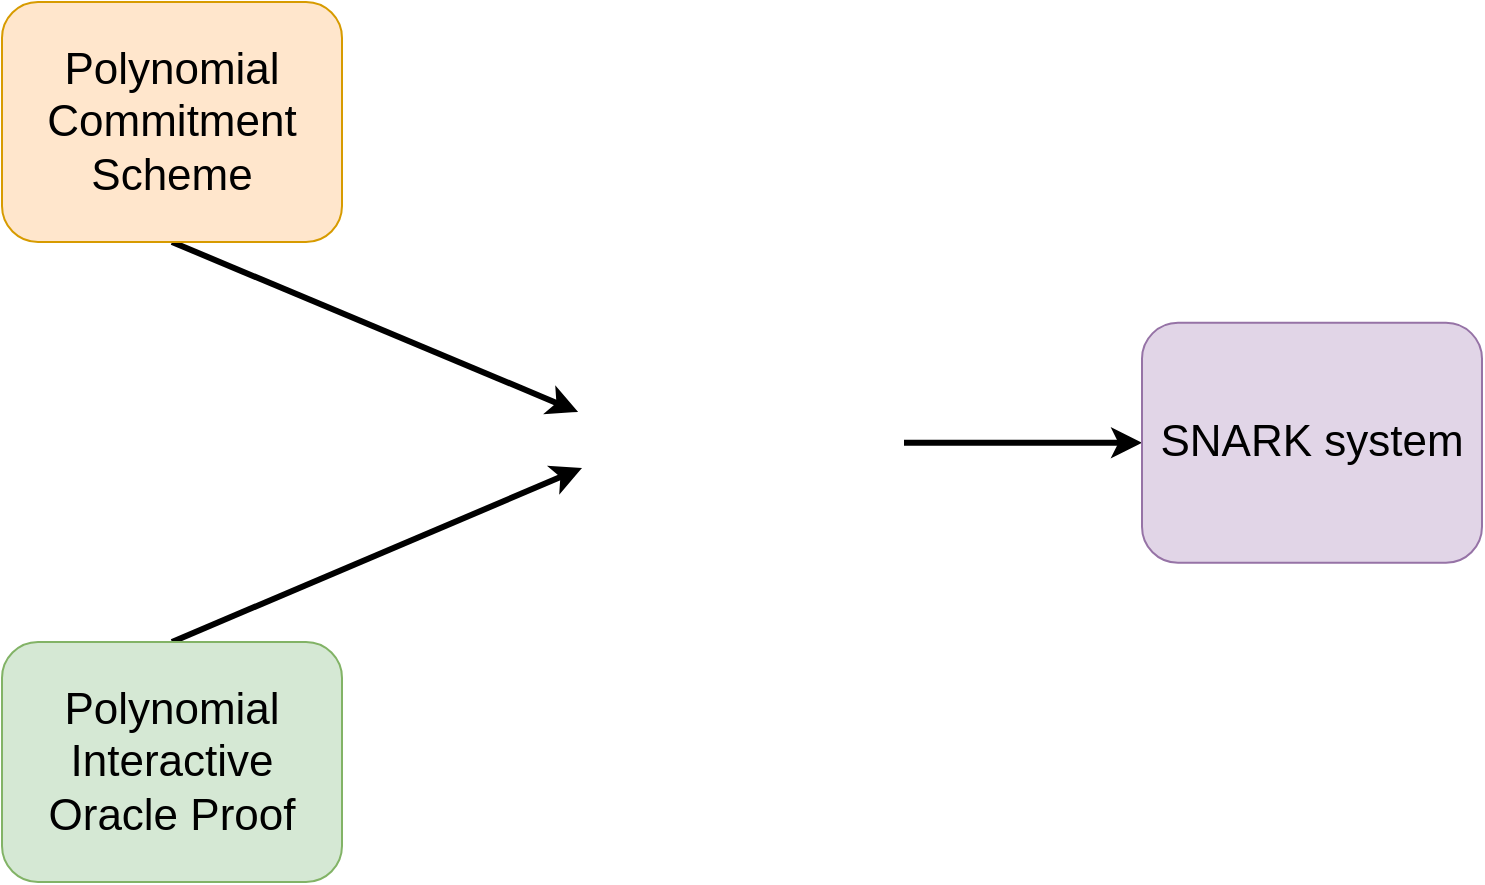 <mxfile version="21.7.2" type="github">
  <diagram name="Seite-1" id="EHfjCKFYKotIxhKRCvNh">
    <mxGraphModel dx="934" dy="607" grid="1" gridSize="10" guides="1" tooltips="1" connect="1" arrows="1" fold="1" page="1" pageScale="1" pageWidth="827" pageHeight="1169" math="0" shadow="0">
      <root>
        <mxCell id="0" />
        <mxCell id="1" parent="0" />
        <mxCell id="u-9XW5KBrujEZ_GnhQou-7" style="edgeStyle=orthogonalEdgeStyle;rounded=0;orthogonalLoop=1;jettySize=auto;html=1;strokeWidth=3;" edge="1" parent="1" source="u-9XW5KBrujEZ_GnhQou-1">
          <mxGeometry relative="1" as="geometry">
            <mxPoint x="600" y="760.42" as="targetPoint" />
          </mxGeometry>
        </mxCell>
        <mxCell id="u-9XW5KBrujEZ_GnhQou-1" value="" style="shape=image;verticalLabelPosition=bottom;labelBackgroundColor=default;verticalAlign=top;aspect=fixed;imageAspect=0;image=https://i.pinimg.com/originals/51/5b/12/515b12a27356ad88769bc4f4f617d2d3.png;" vertex="1" parent="1">
          <mxGeometry x="320" y="680" width="161" height="160.84" as="geometry" />
        </mxCell>
        <mxCell id="u-9XW5KBrujEZ_GnhQou-5" style="rounded=0;orthogonalLoop=1;jettySize=auto;html=1;strokeWidth=3;exitX=0.5;exitY=1;exitDx=0;exitDy=0;entryX=-0.012;entryY=0.404;entryDx=0;entryDy=0;entryPerimeter=0;" edge="1" parent="1" source="u-9XW5KBrujEZ_GnhQou-3" target="u-9XW5KBrujEZ_GnhQou-1">
          <mxGeometry relative="1" as="geometry">
            <mxPoint x="200" y="640" as="sourcePoint" />
            <mxPoint x="320" y="720" as="targetPoint" />
          </mxGeometry>
        </mxCell>
        <mxCell id="u-9XW5KBrujEZ_GnhQou-3" value="&lt;font style=&quot;font-size: 22px;&quot;&gt;Polynomial Commitment Scheme&lt;/font&gt;" style="rounded=1;whiteSpace=wrap;html=1;fillColor=#ffe6cc;strokeColor=#d79b00;" vertex="1" parent="1">
          <mxGeometry x="30" y="540" width="170" height="120" as="geometry" />
        </mxCell>
        <mxCell id="u-9XW5KBrujEZ_GnhQou-6" style="rounded=0;orthogonalLoop=1;jettySize=auto;html=1;exitX=0.5;exitY=0;exitDx=0;exitDy=0;entryX=0;entryY=0.578;entryDx=0;entryDy=0;strokeWidth=3;entryPerimeter=0;" edge="1" parent="1" source="u-9XW5KBrujEZ_GnhQou-4" target="u-9XW5KBrujEZ_GnhQou-1">
          <mxGeometry relative="1" as="geometry" />
        </mxCell>
        <mxCell id="u-9XW5KBrujEZ_GnhQou-4" value="&lt;font style=&quot;font-size: 22px;&quot;&gt;Polynomial Interactive Oracle Proof&lt;/font&gt;" style="rounded=1;whiteSpace=wrap;html=1;fillColor=#d5e8d4;strokeColor=#82b366;" vertex="1" parent="1">
          <mxGeometry x="30" y="860" width="170" height="120" as="geometry" />
        </mxCell>
        <mxCell id="u-9XW5KBrujEZ_GnhQou-9" value="&lt;font style=&quot;font-size: 22px;&quot;&gt;SNARK system&lt;/font&gt;" style="rounded=1;whiteSpace=wrap;html=1;fillColor=#e1d5e7;strokeColor=#9673a6;" vertex="1" parent="1">
          <mxGeometry x="600" y="700.42" width="170" height="120" as="geometry" />
        </mxCell>
      </root>
    </mxGraphModel>
  </diagram>
</mxfile>
